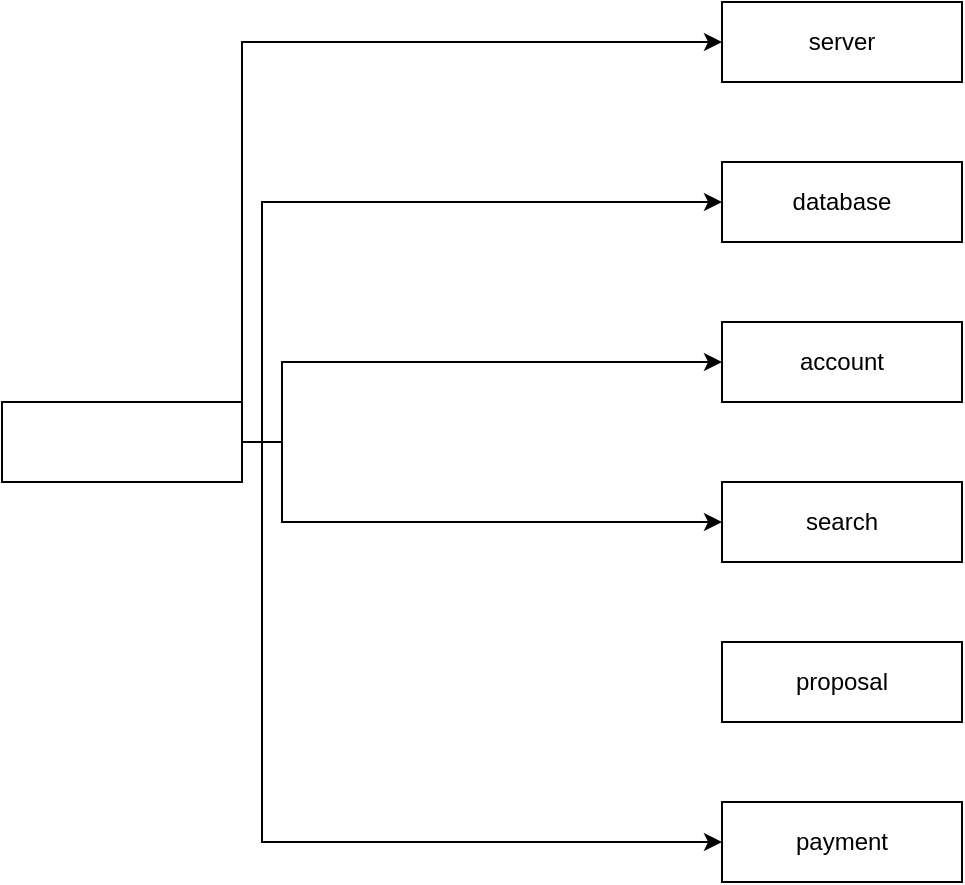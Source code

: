 <mxfile version="24.2.2" type="github">
  <diagram name="Page-1" id="PJCeMrMj4Vyedgyr_I_T">
    <mxGraphModel dx="1290" dy="558" grid="1" gridSize="10" guides="1" tooltips="1" connect="1" arrows="1" fold="1" page="1" pageScale="1" pageWidth="827" pageHeight="1169" math="0" shadow="0">
      <root>
        <mxCell id="0" />
        <mxCell id="1" parent="0" />
        <mxCell id="PsoDGtH_OK0kcYJgYpUA-1" value="server" style="rounded=0;whiteSpace=wrap;html=1;" vertex="1" parent="1">
          <mxGeometry x="480" y="80" width="120" height="40" as="geometry" />
        </mxCell>
        <mxCell id="PsoDGtH_OK0kcYJgYpUA-2" value="database" style="rounded=0;whiteSpace=wrap;html=1;" vertex="1" parent="1">
          <mxGeometry x="480" y="160" width="120" height="40" as="geometry" />
        </mxCell>
        <mxCell id="PsoDGtH_OK0kcYJgYpUA-3" value="account" style="rounded=0;whiteSpace=wrap;html=1;" vertex="1" parent="1">
          <mxGeometry x="480" y="240" width="120" height="40" as="geometry" />
        </mxCell>
        <mxCell id="PsoDGtH_OK0kcYJgYpUA-4" value="search" style="rounded=0;whiteSpace=wrap;html=1;" vertex="1" parent="1">
          <mxGeometry x="480" y="320" width="120" height="40" as="geometry" />
        </mxCell>
        <mxCell id="PsoDGtH_OK0kcYJgYpUA-5" value="proposal" style="rounded=0;whiteSpace=wrap;html=1;" vertex="1" parent="1">
          <mxGeometry x="480" y="400" width="120" height="40" as="geometry" />
        </mxCell>
        <mxCell id="PsoDGtH_OK0kcYJgYpUA-6" value="payment" style="rounded=0;whiteSpace=wrap;html=1;" vertex="1" parent="1">
          <mxGeometry x="480" y="480" width="120" height="40" as="geometry" />
        </mxCell>
        <mxCell id="PsoDGtH_OK0kcYJgYpUA-8" style="edgeStyle=orthogonalEdgeStyle;rounded=0;orthogonalLoop=1;jettySize=auto;html=1;entryX=0;entryY=0.5;entryDx=0;entryDy=0;" edge="1" parent="1" source="PsoDGtH_OK0kcYJgYpUA-7" target="PsoDGtH_OK0kcYJgYpUA-1">
          <mxGeometry relative="1" as="geometry">
            <Array as="points">
              <mxPoint x="240" y="100" />
            </Array>
          </mxGeometry>
        </mxCell>
        <mxCell id="PsoDGtH_OK0kcYJgYpUA-9" style="edgeStyle=orthogonalEdgeStyle;rounded=0;orthogonalLoop=1;jettySize=auto;html=1;entryX=0;entryY=0.5;entryDx=0;entryDy=0;" edge="1" parent="1" source="PsoDGtH_OK0kcYJgYpUA-7" target="PsoDGtH_OK0kcYJgYpUA-2">
          <mxGeometry relative="1" as="geometry">
            <Array as="points">
              <mxPoint x="250" y="300" />
              <mxPoint x="250" y="180" />
            </Array>
          </mxGeometry>
        </mxCell>
        <mxCell id="PsoDGtH_OK0kcYJgYpUA-10" style="edgeStyle=orthogonalEdgeStyle;rounded=0;orthogonalLoop=1;jettySize=auto;html=1;entryX=0;entryY=0.5;entryDx=0;entryDy=0;" edge="1" parent="1" source="PsoDGtH_OK0kcYJgYpUA-7" target="PsoDGtH_OK0kcYJgYpUA-3">
          <mxGeometry relative="1" as="geometry">
            <Array as="points">
              <mxPoint x="260" y="300" />
              <mxPoint x="260" y="260" />
            </Array>
          </mxGeometry>
        </mxCell>
        <mxCell id="PsoDGtH_OK0kcYJgYpUA-11" style="edgeStyle=orthogonalEdgeStyle;rounded=0;orthogonalLoop=1;jettySize=auto;html=1;entryX=0;entryY=0.5;entryDx=0;entryDy=0;" edge="1" parent="1" source="PsoDGtH_OK0kcYJgYpUA-7" target="PsoDGtH_OK0kcYJgYpUA-4">
          <mxGeometry relative="1" as="geometry">
            <Array as="points">
              <mxPoint x="260" y="300" />
              <mxPoint x="260" y="340" />
            </Array>
          </mxGeometry>
        </mxCell>
        <mxCell id="PsoDGtH_OK0kcYJgYpUA-13" style="edgeStyle=orthogonalEdgeStyle;rounded=0;orthogonalLoop=1;jettySize=auto;html=1;entryX=0;entryY=0.5;entryDx=0;entryDy=0;" edge="1" parent="1" source="PsoDGtH_OK0kcYJgYpUA-7" target="PsoDGtH_OK0kcYJgYpUA-6">
          <mxGeometry relative="1" as="geometry">
            <Array as="points">
              <mxPoint x="250" y="300" />
              <mxPoint x="250" y="500" />
            </Array>
          </mxGeometry>
        </mxCell>
        <mxCell id="PsoDGtH_OK0kcYJgYpUA-7" value="" style="rounded=0;whiteSpace=wrap;html=1;" vertex="1" parent="1">
          <mxGeometry x="120" y="280" width="120" height="40" as="geometry" />
        </mxCell>
      </root>
    </mxGraphModel>
  </diagram>
</mxfile>
